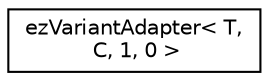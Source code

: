 digraph "Graphical Class Hierarchy"
{
 // LATEX_PDF_SIZE
  edge [fontname="Helvetica",fontsize="10",labelfontname="Helvetica",labelfontsize="10"];
  node [fontname="Helvetica",fontsize="10",shape=record];
  rankdir="LR";
  Node0 [label="ezVariantAdapter\< T,\l C, 1, 0 \>",height=0.2,width=0.4,color="black", fillcolor="white", style="filled",URL="$d2/de8/structez_variant_adapter_3_01_t_00_01_c_00_011_00_010_01_4.htm",tooltip=" "];
}
